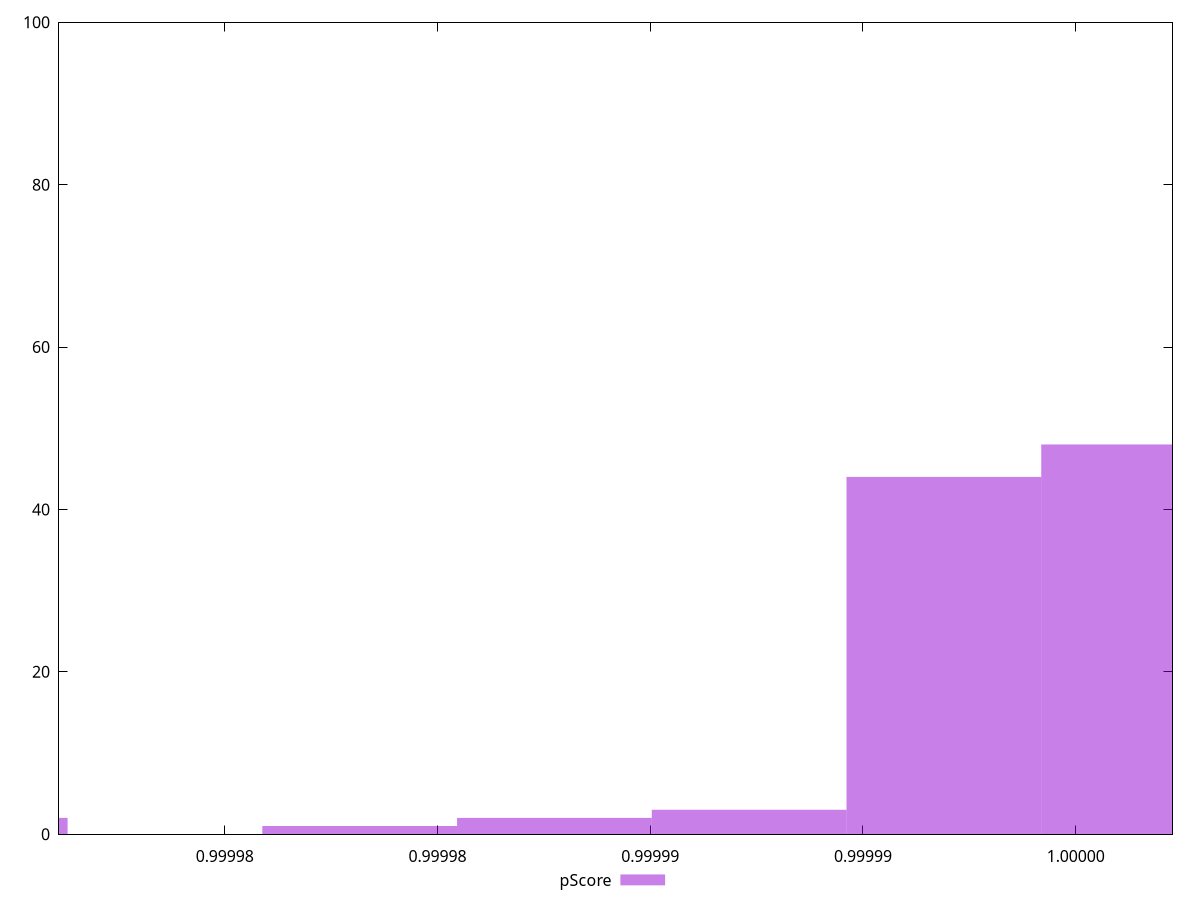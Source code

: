 reset

$pScore <<EOF
0.9999919014713435 44
0.9999964779467034 48
0.9999873249959836 3
0.9999690190945439 2
0.9999827485206236 2
0.9999781720452637 1
EOF

set key outside below
set boxwidth 0.000004576475359925968
set xrange [0.9999711052756566:0.9999972747790213]
set yrange [0:100]
set trange [0:100]
set style fill transparent solid 0.5 noborder
set terminal svg size 640, 490 enhanced background rgb 'white'
set output "report_00009_2021-02-08T22-37-41.559Z/bootup-time/samples/pages+cached+noadtech+nomedia/pScore/histogram.svg"

plot $pScore title "pScore" with boxes

reset
